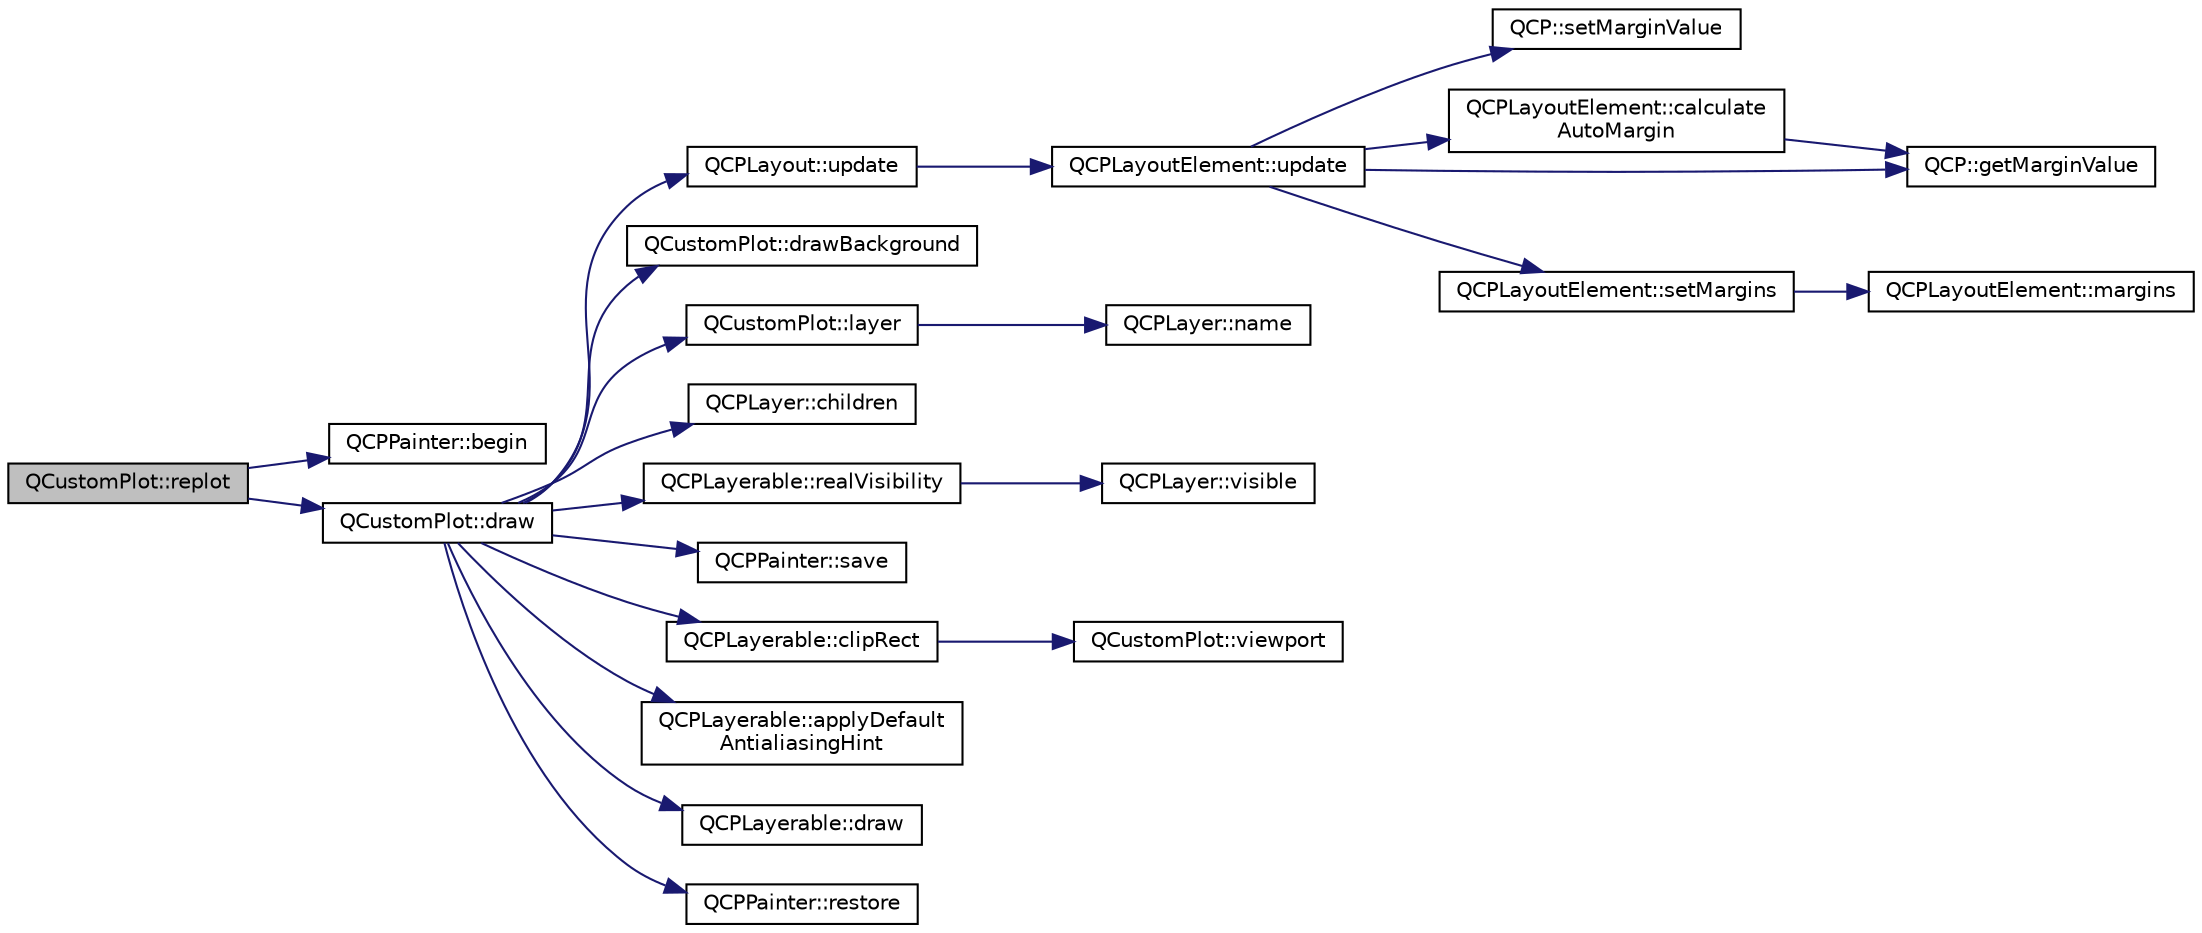 digraph "QCustomPlot::replot"
{
  edge [fontname="Helvetica",fontsize="10",labelfontname="Helvetica",labelfontsize="10"];
  node [fontname="Helvetica",fontsize="10",shape=record];
  rankdir="LR";
  Node1 [label="QCustomPlot::replot",height=0.2,width=0.4,color="black", fillcolor="grey75", style="filled", fontcolor="black"];
  Node1 -> Node2 [color="midnightblue",fontsize="10",style="solid",fontname="Helvetica"];
  Node2 [label="QCPPainter::begin",height=0.2,width=0.4,color="black", fillcolor="white", style="filled",URL="$class_q_c_p_painter.html#a0a41146ccd619dceab6e25ec7b46b044"];
  Node1 -> Node3 [color="midnightblue",fontsize="10",style="solid",fontname="Helvetica"];
  Node3 [label="QCustomPlot::draw",height=0.2,width=0.4,color="black", fillcolor="white", style="filled",URL="$class_q_custom_plot.html#ad7a7d878bf050f101a43008e7d8fdb52"];
  Node3 -> Node4 [color="midnightblue",fontsize="10",style="solid",fontname="Helvetica"];
  Node4 [label="QCPLayout::update",height=0.2,width=0.4,color="black", fillcolor="white", style="filled",URL="$class_q_c_p_layout.html#a34ab477e820537ded7bade4399c482fd"];
  Node4 -> Node5 [color="midnightblue",fontsize="10",style="solid",fontname="Helvetica"];
  Node5 [label="QCPLayoutElement::update",height=0.2,width=0.4,color="black", fillcolor="white", style="filled",URL="$class_q_c_p_layout_element.html#a929c2ec62e0e0e1d8418eaa802e2af9b"];
  Node5 -> Node6 [color="midnightblue",fontsize="10",style="solid",fontname="Helvetica"];
  Node6 [label="QCP::setMarginValue",height=0.2,width=0.4,color="black", fillcolor="white", style="filled",URL="$namespace_q_c_p.html#afbf6e3084c108f2bb4372107945ee82f"];
  Node5 -> Node7 [color="midnightblue",fontsize="10",style="solid",fontname="Helvetica"];
  Node7 [label="QCPLayoutElement::calculate\lAutoMargin",height=0.2,width=0.4,color="black", fillcolor="white", style="filled",URL="$class_q_c_p_layout_element.html#a005c9f0fe84bc1591a2cf2c46fd477b4"];
  Node7 -> Node8 [color="midnightblue",fontsize="10",style="solid",fontname="Helvetica"];
  Node8 [label="QCP::getMarginValue",height=0.2,width=0.4,color="black", fillcolor="white", style="filled",URL="$namespace_q_c_p.html#a23a2679d3495c444acc26acc61e35b5b"];
  Node5 -> Node8 [color="midnightblue",fontsize="10",style="solid",fontname="Helvetica"];
  Node5 -> Node9 [color="midnightblue",fontsize="10",style="solid",fontname="Helvetica"];
  Node9 [label="QCPLayoutElement::setMargins",height=0.2,width=0.4,color="black", fillcolor="white", style="filled",URL="$class_q_c_p_layout_element.html#a8f450b1f3f992ad576fce2c63d8b79cf"];
  Node9 -> Node10 [color="midnightblue",fontsize="10",style="solid",fontname="Helvetica"];
  Node10 [label="QCPLayoutElement::margins",height=0.2,width=0.4,color="black", fillcolor="white", style="filled",URL="$class_q_c_p_layout_element.html#a85ff977dfcced84eef32d9f819ec9543"];
  Node3 -> Node11 [color="midnightblue",fontsize="10",style="solid",fontname="Helvetica"];
  Node11 [label="QCustomPlot::drawBackground",height=0.2,width=0.4,color="black", fillcolor="white", style="filled",URL="$class_q_custom_plot.html#a05dd52438cee4353b18c1e53a439008d"];
  Node3 -> Node12 [color="midnightblue",fontsize="10",style="solid",fontname="Helvetica"];
  Node12 [label="QCustomPlot::layer",height=0.2,width=0.4,color="black", fillcolor="white", style="filled",URL="$class_q_custom_plot.html#aac492da01782820454e9136a8db28182"];
  Node12 -> Node13 [color="midnightblue",fontsize="10",style="solid",fontname="Helvetica"];
  Node13 [label="QCPLayer::name",height=0.2,width=0.4,color="black", fillcolor="white", style="filled",URL="$class_q_c_p_layer.html#a96ebd1e436f3813938cb9cd4a59a60be"];
  Node3 -> Node14 [color="midnightblue",fontsize="10",style="solid",fontname="Helvetica"];
  Node14 [label="QCPLayer::children",height=0.2,width=0.4,color="black", fillcolor="white", style="filled",URL="$class_q_c_p_layer.html#a94c2f0100e48cefad2de8fe0fbb03c27"];
  Node3 -> Node15 [color="midnightblue",fontsize="10",style="solid",fontname="Helvetica"];
  Node15 [label="QCPLayerable::realVisibility",height=0.2,width=0.4,color="black", fillcolor="white", style="filled",URL="$class_q_c_p_layerable.html#a30809f7455e9794bca7b6c737622fa63"];
  Node15 -> Node16 [color="midnightblue",fontsize="10",style="solid",fontname="Helvetica"];
  Node16 [label="QCPLayer::visible",height=0.2,width=0.4,color="black", fillcolor="white", style="filled",URL="$class_q_c_p_layer.html#a9efca636e4dcad721999a6282f296016"];
  Node3 -> Node17 [color="midnightblue",fontsize="10",style="solid",fontname="Helvetica"];
  Node17 [label="QCPPainter::save",height=0.2,width=0.4,color="black", fillcolor="white", style="filled",URL="$class_q_c_p_painter.html#a8fd6821ee6fecbfa04444c9062912abd"];
  Node3 -> Node18 [color="midnightblue",fontsize="10",style="solid",fontname="Helvetica"];
  Node18 [label="QCPLayerable::clipRect",height=0.2,width=0.4,color="black", fillcolor="white", style="filled",URL="$class_q_c_p_layerable.html#a07a8f746640c3704b09910df297afcba"];
  Node18 -> Node19 [color="midnightblue",fontsize="10",style="solid",fontname="Helvetica"];
  Node19 [label="QCustomPlot::viewport",height=0.2,width=0.4,color="black", fillcolor="white", style="filled",URL="$class_q_custom_plot.html#a953ecdbc28018e7e84cb6213ad3d88c2"];
  Node3 -> Node20 [color="midnightblue",fontsize="10",style="solid",fontname="Helvetica"];
  Node20 [label="QCPLayerable::applyDefault\lAntialiasingHint",height=0.2,width=0.4,color="black", fillcolor="white", style="filled",URL="$class_q_c_p_layerable.html#afdf83ddc6a265cbf4c89fe99d3d93473"];
  Node3 -> Node21 [color="midnightblue",fontsize="10",style="solid",fontname="Helvetica"];
  Node21 [label="QCPLayerable::draw",height=0.2,width=0.4,color="black", fillcolor="white", style="filled",URL="$class_q_c_p_layerable.html#aecf2f7087482d4b6a78cb2770e5ed12d"];
  Node3 -> Node22 [color="midnightblue",fontsize="10",style="solid",fontname="Helvetica"];
  Node22 [label="QCPPainter::restore",height=0.2,width=0.4,color="black", fillcolor="white", style="filled",URL="$class_q_c_p_painter.html#a64908e6298d5bbd83457dc987cc3a022"];
}
